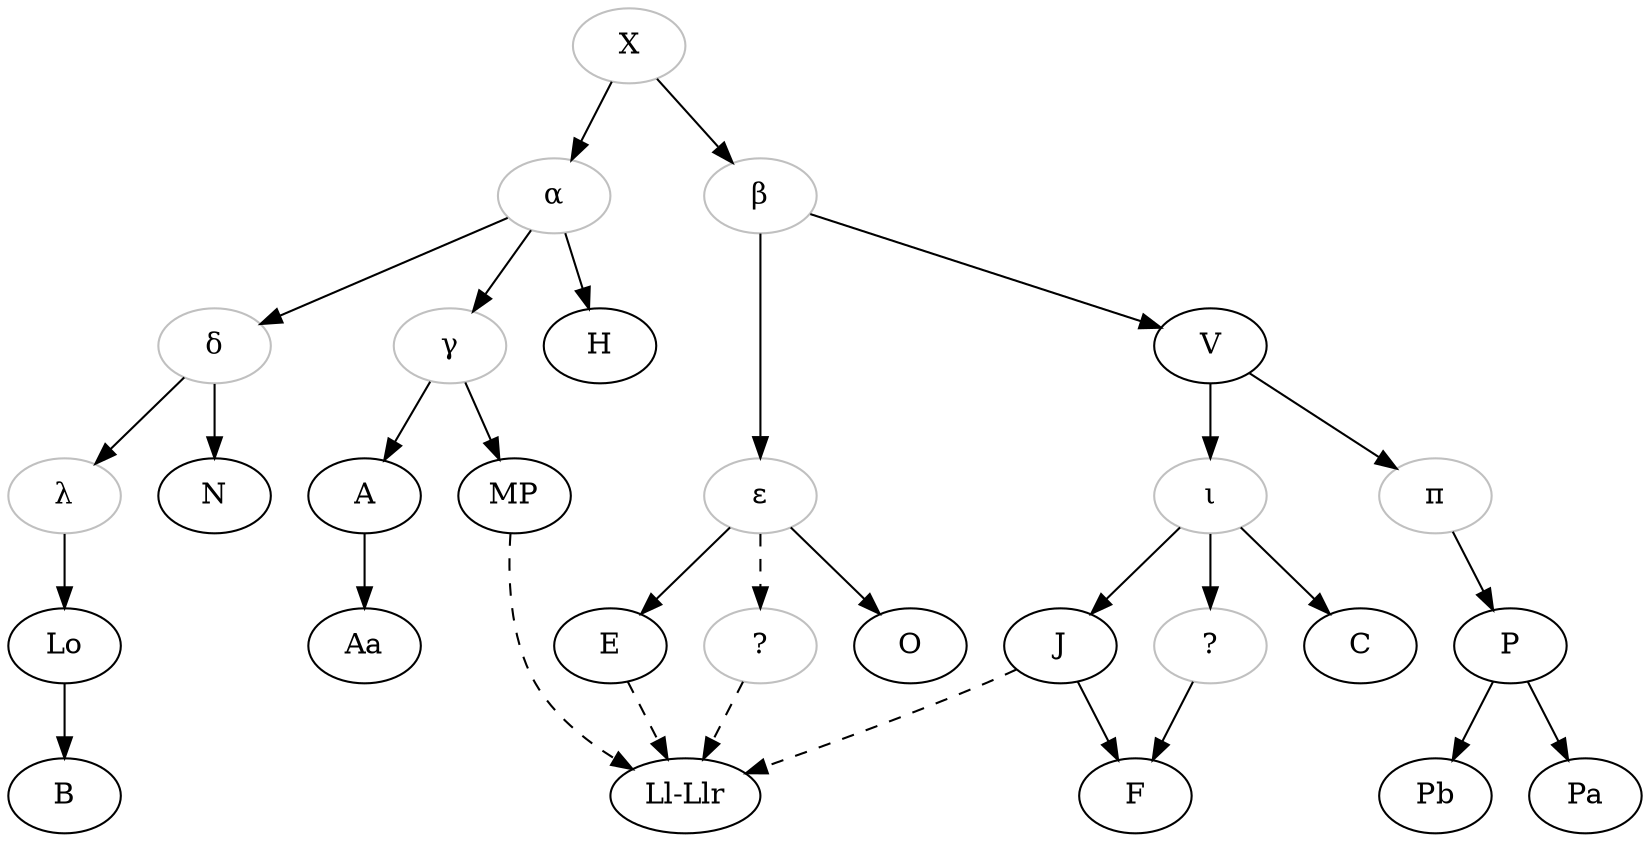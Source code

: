 digraph {
    X[color="grey"]
    alpha[color="grey", label="α"]
    beta[color="grey", label="β"]
    delta[color="grey", label="δ"]
    gamma[color="grey", label="γ"]
    lambda[color="grey", label="λ"]
    epsilon[color="grey", label="ε"]
    pi[color="grey", label="π"]
    iota[color="grey", label="ι"]
    question[color="grey", label="?"]
    questionBis[color="grey", label="?"]
    
    LlLlr[label="Ll-Llr"]

    X ->alpha;
    X ->beta;


    alpha -> gamma;
    alpha -> H;
    alpha -> delta;
    gamma -> MP;
    gamma -> A;
    A -> Aa;
    delta -> lambda;
    delta -> N;
    lambda -> Lo;
    Lo -> B;

    beta -> epsilon;
    beta -> V;
    epsilon -> E;

    epsilon -> question [style="dashed"];

    epsilon -> O;

    V -> pi;
    V -> iota;
    iota -> J;
    iota -> C;

    iota -> questionBis;
    J -> F;
    questionBis -> F;

    pi -> P;
    P -> Pa;
    P -> Pb;


    MP -> LlLlr[style="dashed"];
    E -> LlLlr[style="dashed"];
    question -> LlLlr[style="dashed"];
    J -> LlLlr[style="dashed"];

}

